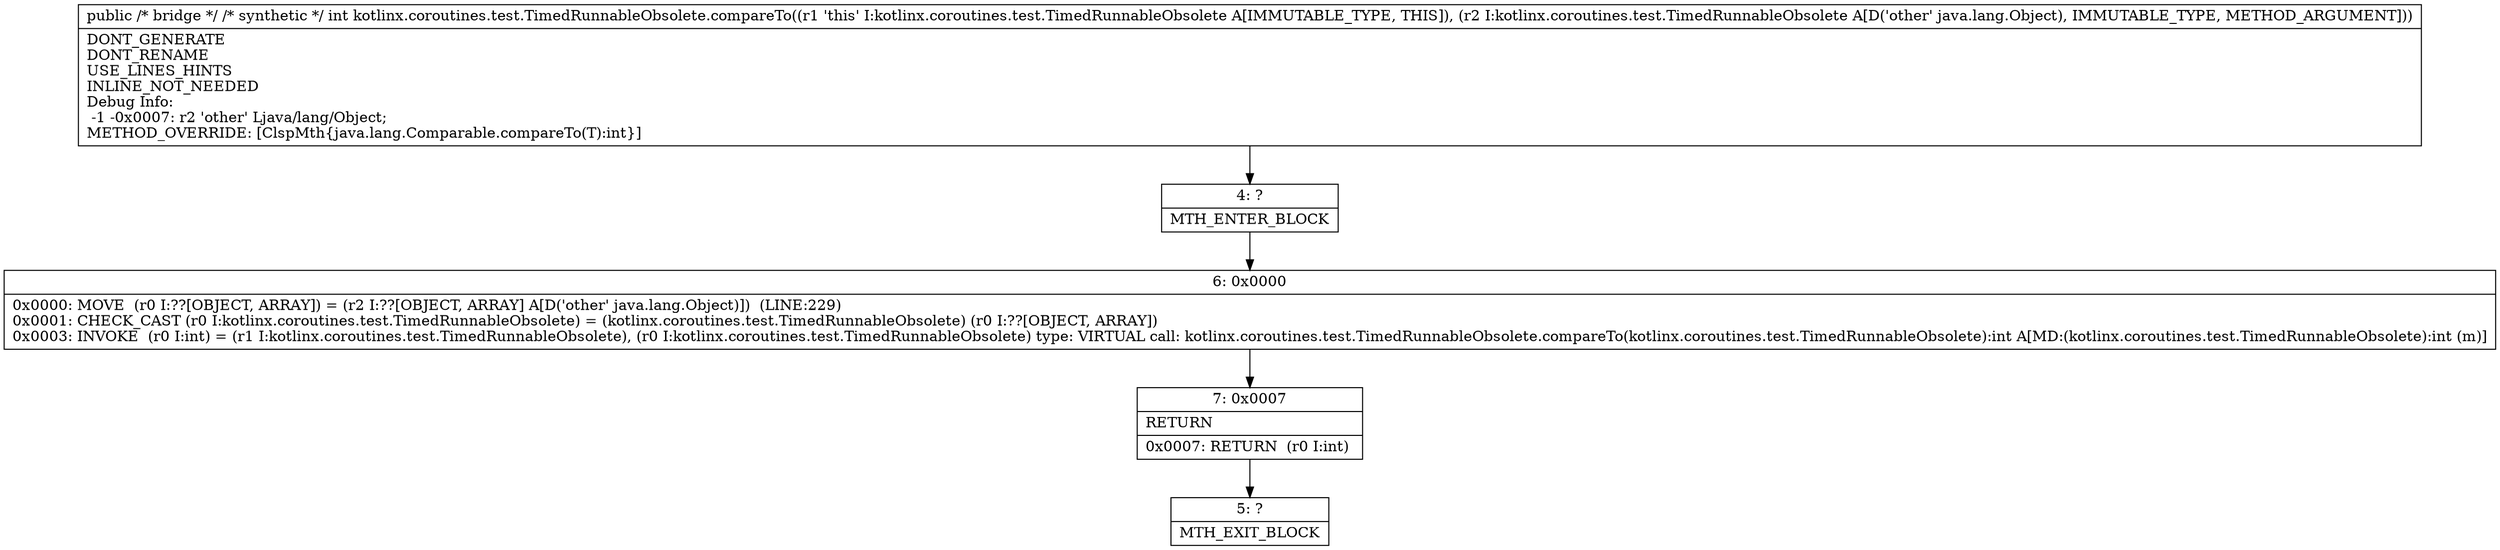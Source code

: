 digraph "CFG forkotlinx.coroutines.test.TimedRunnableObsolete.compareTo(Ljava\/lang\/Object;)I" {
Node_4 [shape=record,label="{4\:\ ?|MTH_ENTER_BLOCK\l}"];
Node_6 [shape=record,label="{6\:\ 0x0000|0x0000: MOVE  (r0 I:??[OBJECT, ARRAY]) = (r2 I:??[OBJECT, ARRAY] A[D('other' java.lang.Object)])  (LINE:229)\l0x0001: CHECK_CAST (r0 I:kotlinx.coroutines.test.TimedRunnableObsolete) = (kotlinx.coroutines.test.TimedRunnableObsolete) (r0 I:??[OBJECT, ARRAY]) \l0x0003: INVOKE  (r0 I:int) = (r1 I:kotlinx.coroutines.test.TimedRunnableObsolete), (r0 I:kotlinx.coroutines.test.TimedRunnableObsolete) type: VIRTUAL call: kotlinx.coroutines.test.TimedRunnableObsolete.compareTo(kotlinx.coroutines.test.TimedRunnableObsolete):int A[MD:(kotlinx.coroutines.test.TimedRunnableObsolete):int (m)]\l}"];
Node_7 [shape=record,label="{7\:\ 0x0007|RETURN\l|0x0007: RETURN  (r0 I:int) \l}"];
Node_5 [shape=record,label="{5\:\ ?|MTH_EXIT_BLOCK\l}"];
MethodNode[shape=record,label="{public \/* bridge *\/ \/* synthetic *\/ int kotlinx.coroutines.test.TimedRunnableObsolete.compareTo((r1 'this' I:kotlinx.coroutines.test.TimedRunnableObsolete A[IMMUTABLE_TYPE, THIS]), (r2 I:kotlinx.coroutines.test.TimedRunnableObsolete A[D('other' java.lang.Object), IMMUTABLE_TYPE, METHOD_ARGUMENT]))  | DONT_GENERATE\lDONT_RENAME\lUSE_LINES_HINTS\lINLINE_NOT_NEEDED\lDebug Info:\l  \-1 \-0x0007: r2 'other' Ljava\/lang\/Object;\lMETHOD_OVERRIDE: [ClspMth\{java.lang.Comparable.compareTo(T):int\}]\l}"];
MethodNode -> Node_4;Node_4 -> Node_6;
Node_6 -> Node_7;
Node_7 -> Node_5;
}

